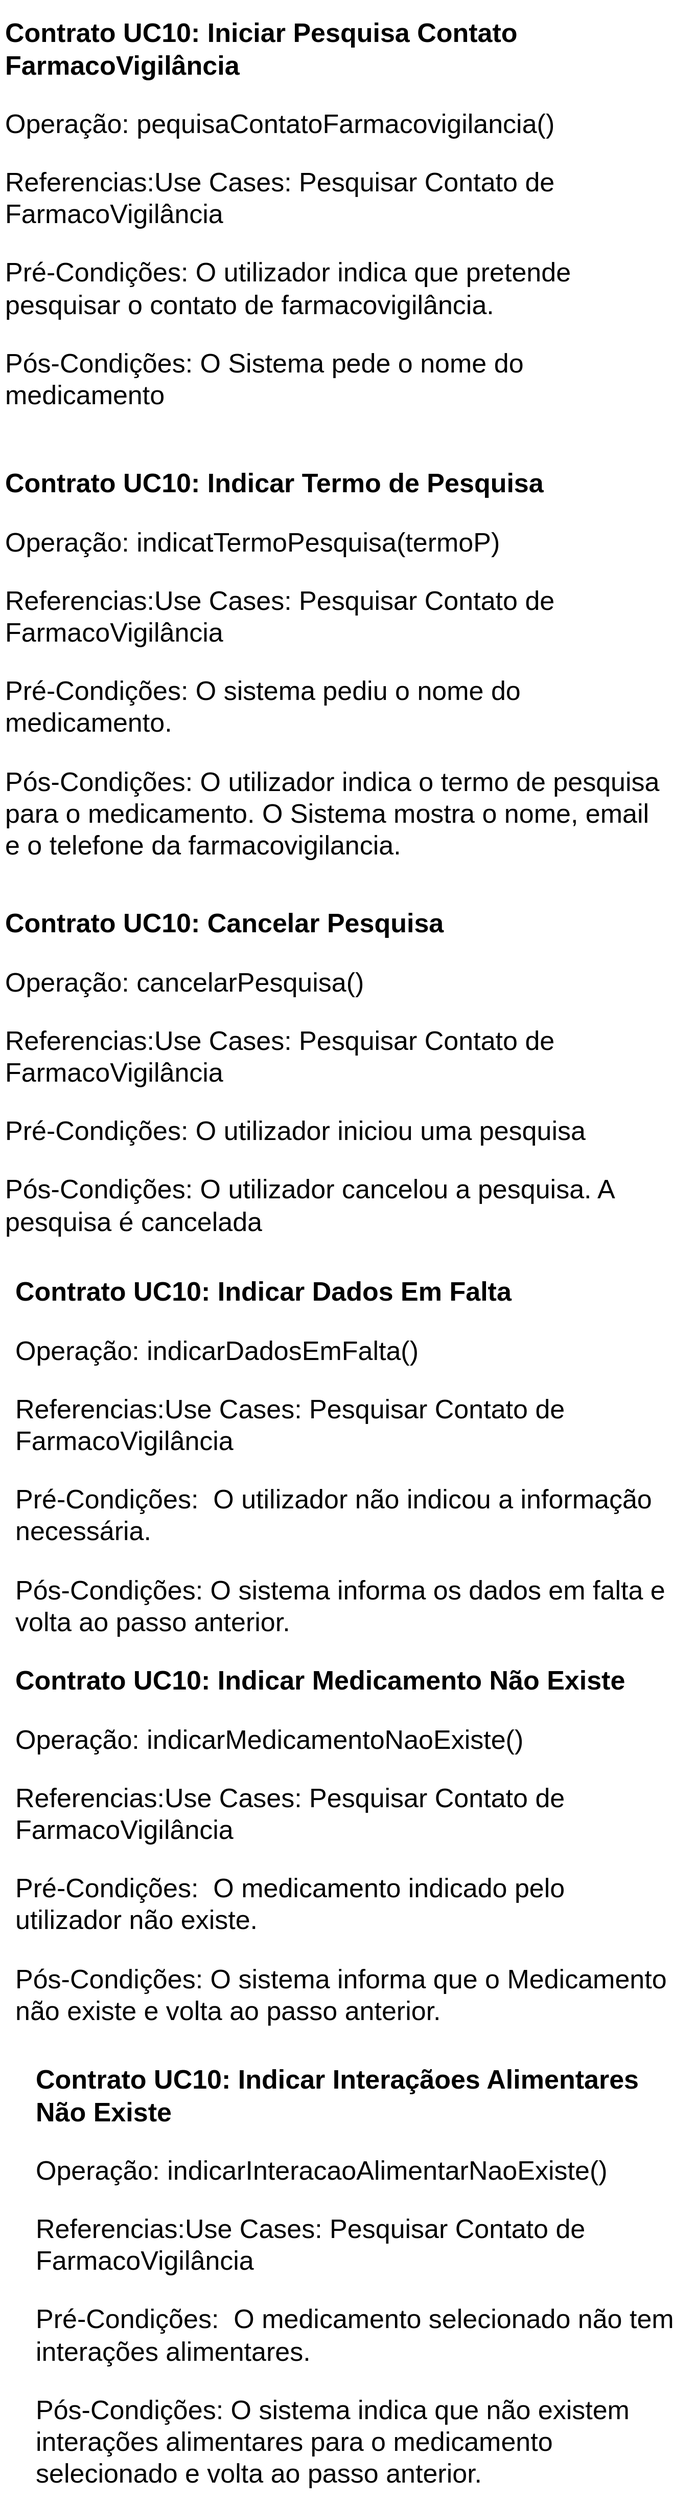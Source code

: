 <mxfile version="22.0.2" type="device">
  <diagram name="Page-1" id="gc7wvjrs76IyHnxh_eSw">
    <mxGraphModel dx="1098" dy="820" grid="0" gridSize="10" guides="1" tooltips="1" connect="1" arrows="1" fold="1" page="1" pageScale="1" pageWidth="827" pageHeight="1169" math="0" shadow="0">
      <root>
        <mxCell id="0" />
        <mxCell id="1" parent="0" />
        <mxCell id="XCKRrSG3KaatJ_3gmuuU-1" value="&lt;h1 style=&quot;font-size: 26px;&quot;&gt;&lt;font style=&quot;font-size: 26px;&quot;&gt;Contrato UC10: Iniciar Pesquisa Contato FarmacoVigilância&lt;/font&gt;&lt;/h1&gt;&lt;p style=&quot;font-size: 26px;&quot;&gt;Operação: pequisaContatoFarmacovigilancia()&lt;/p&gt;&lt;p style=&quot;font-size: 26px;&quot;&gt;Referencias:Use Cases: Pesquisar Contato de FarmacoVigilância&lt;/p&gt;&lt;p style=&quot;font-size: 26px;&quot;&gt;Pré-Condições: O utilizador indica que pretende pesquisar o contato de farmacovigilância.&lt;/p&gt;&lt;p style=&quot;font-size: 26px;&quot;&gt;Pós-Condições: O Sistema pede o nome do medicamento&lt;/p&gt;&lt;p style=&quot;font-size: 26px;&quot;&gt;&lt;br&gt;&lt;/p&gt;&lt;p style=&quot;font-size: 26px;&quot;&gt;&lt;span style=&quot;&quot;&gt;&lt;span style=&quot;white-space: pre;&quot;&gt;&amp;nbsp;&amp;nbsp;&amp;nbsp;&amp;nbsp;&lt;/span&gt;&lt;span style=&quot;&quot;&gt;&lt;span style=&quot;white-space: pre;&quot;&gt;&amp;nbsp;&amp;nbsp;&amp;nbsp;&amp;nbsp;&lt;/span&gt;&lt;/span&gt;&lt;span style=&quot;&quot;&gt;&lt;span style=&quot;white-space: pre;&quot;&gt;&amp;nbsp;&amp;nbsp;&amp;nbsp;&amp;nbsp;&lt;/span&gt;&lt;/span&gt; &lt;/span&gt;&amp;nbsp;&amp;nbsp;&lt;br&gt;&lt;/p&gt;&lt;p style=&quot;font-size: 26px;&quot;&gt;&lt;br&gt;&lt;/p&gt;" style="text;html=1;strokeColor=none;fillColor=none;spacing=5;spacingTop=-20;whiteSpace=wrap;overflow=hidden;rounded=0;" vertex="1" parent="1">
          <mxGeometry x="30" y="30" width="650" height="400" as="geometry" />
        </mxCell>
        <mxCell id="XCKRrSG3KaatJ_3gmuuU-2" value="&lt;h1 style=&quot;font-size: 26px;&quot;&gt;&lt;font style=&quot;font-size: 26px;&quot;&gt;Contrato UC10: Indicar Termo de Pesquisa&lt;/font&gt;&lt;/h1&gt;&lt;p style=&quot;font-size: 26px;&quot;&gt;Operação: indicatTermoPesquisa(termoP)&lt;/p&gt;&lt;p style=&quot;font-size: 26px;&quot;&gt;Referencias:Use Cases: Pesquisar Contato de FarmacoVigilância&lt;/p&gt;&lt;p style=&quot;font-size: 26px;&quot;&gt;Pré-Condições: O sistema pediu o nome do medicamento.&lt;/p&gt;&lt;p style=&quot;font-size: 26px;&quot;&gt;Pós-Condições: O utilizador indica o termo de pesquisa para o medicamento. O Sistema mostra o nome, email e o telefone da farmacovigilancia.&lt;/p&gt;&lt;p style=&quot;font-size: 26px;&quot;&gt;&lt;br&gt;&lt;/p&gt;&lt;p style=&quot;font-size: 26px;&quot;&gt;&lt;span style=&quot;&quot;&gt;&lt;span style=&quot;white-space: pre;&quot;&gt;&amp;nbsp;&amp;nbsp;&amp;nbsp;&amp;nbsp;&lt;/span&gt;&lt;span style=&quot;&quot;&gt;&lt;span style=&quot;white-space: pre;&quot;&gt;&amp;nbsp;&amp;nbsp;&amp;nbsp;&amp;nbsp;&lt;/span&gt;&lt;/span&gt;&lt;span style=&quot;&quot;&gt;&lt;span style=&quot;white-space: pre;&quot;&gt;&amp;nbsp;&amp;nbsp;&amp;nbsp;&amp;nbsp;&lt;/span&gt;&lt;/span&gt; &lt;/span&gt;&amp;nbsp;&amp;nbsp;&lt;br&gt;&lt;/p&gt;&lt;p style=&quot;font-size: 26px;&quot;&gt;&lt;br&gt;&lt;/p&gt;" style="text;html=1;strokeColor=none;fillColor=none;spacing=5;spacingTop=-20;whiteSpace=wrap;overflow=hidden;rounded=0;" vertex="1" parent="1">
          <mxGeometry x="30" y="470" width="650" height="400" as="geometry" />
        </mxCell>
        <mxCell id="XCKRrSG3KaatJ_3gmuuU-3" value="&lt;h1 style=&quot;font-size: 26px;&quot;&gt;&lt;font style=&quot;font-size: 26px;&quot;&gt;Contrato UC10: Cancelar Pesquisa&lt;/font&gt;&lt;/h1&gt;&lt;p style=&quot;font-size: 26px;&quot;&gt;Operação: cancelarPesquisa()&lt;/p&gt;&lt;p style=&quot;font-size: 26px;&quot;&gt;Referencias:Use Cases: Pesquisar Contato de FarmacoVigilância&lt;/p&gt;&lt;p style=&quot;font-size: 26px;&quot;&gt;Pré-Condições: O utilizador iniciou uma pesquisa&lt;/p&gt;&lt;p style=&quot;font-size: 26px;&quot;&gt;Pós-Condições: O utilizador cancelou a pesquisa. A pesquisa é cancelada&lt;/p&gt;&lt;p style=&quot;font-size: 26px;&quot;&gt;&lt;br&gt;&lt;/p&gt;&lt;p style=&quot;font-size: 26px;&quot;&gt;&lt;span style=&quot;&quot;&gt;&lt;span style=&quot;white-space: pre;&quot;&gt;&amp;nbsp;&amp;nbsp;&amp;nbsp;&amp;nbsp;&lt;/span&gt;&lt;span style=&quot;&quot;&gt;&lt;span style=&quot;white-space: pre;&quot;&gt;&amp;nbsp;&amp;nbsp;&amp;nbsp;&amp;nbsp;&lt;/span&gt;&lt;/span&gt;&lt;span style=&quot;&quot;&gt;&lt;span style=&quot;white-space: pre;&quot;&gt;&amp;nbsp;&amp;nbsp;&amp;nbsp;&amp;nbsp;&lt;/span&gt;&lt;/span&gt; &lt;/span&gt;&amp;nbsp;&amp;nbsp;&lt;br&gt;&lt;/p&gt;&lt;p style=&quot;font-size: 26px;&quot;&gt;&lt;br&gt;&lt;/p&gt;" style="text;html=1;strokeColor=none;fillColor=none;spacing=5;spacingTop=-20;whiteSpace=wrap;overflow=hidden;rounded=0;" vertex="1" parent="1">
          <mxGeometry x="30" y="900" width="650" height="340" as="geometry" />
        </mxCell>
        <mxCell id="XCKRrSG3KaatJ_3gmuuU-4" value="&lt;h1 style=&quot;font-size: 26px;&quot;&gt;&lt;font style=&quot;font-size: 26px;&quot;&gt;Contrato UC10: Indicar Dados Em Falta&lt;/font&gt;&lt;/h1&gt;&lt;p style=&quot;font-size: 26px;&quot;&gt;Operação: indicarDadosEmFalta()&lt;/p&gt;&lt;p style=&quot;font-size: 26px;&quot;&gt;Referencias:Use Cases: Pesquisar Contato de FarmacoVigilância&lt;/p&gt;&lt;p style=&quot;font-size: 26px;&quot;&gt;Pré-Condições:&amp;nbsp; O utilizador não indicou a informação necessária.&lt;/p&gt;&lt;p style=&quot;font-size: 26px;&quot;&gt;Pós-Condições: O sistema informa os dados em falta e volta ao passo anterior.&lt;/p&gt;&lt;p style=&quot;font-size: 26px;&quot;&gt;&lt;br&gt;&lt;/p&gt;&lt;p style=&quot;font-size: 26px;&quot;&gt;&lt;span style=&quot;&quot;&gt;&lt;span style=&quot;white-space: pre;&quot;&gt;&amp;nbsp;&amp;nbsp;&amp;nbsp;&amp;nbsp;&lt;/span&gt;&lt;span style=&quot;&quot;&gt;&lt;span style=&quot;white-space: pre;&quot;&gt;&amp;nbsp;&amp;nbsp;&amp;nbsp;&amp;nbsp;&lt;/span&gt;&lt;/span&gt;&lt;span style=&quot;&quot;&gt;&lt;span style=&quot;white-space: pre;&quot;&gt;&amp;nbsp;&amp;nbsp;&amp;nbsp;&amp;nbsp;&lt;/span&gt;&lt;/span&gt; &lt;/span&gt;&amp;nbsp;&amp;nbsp;&lt;br&gt;&lt;/p&gt;&lt;p style=&quot;font-size: 26px;&quot;&gt;&lt;br&gt;&lt;/p&gt;" style="text;html=1;strokeColor=none;fillColor=none;spacing=5;spacingTop=-20;whiteSpace=wrap;overflow=hidden;rounded=0;" vertex="1" parent="1">
          <mxGeometry x="40" y="1260" width="650" height="370" as="geometry" />
        </mxCell>
        <mxCell id="XCKRrSG3KaatJ_3gmuuU-5" value="&lt;h1 style=&quot;font-size: 26px;&quot;&gt;&lt;font style=&quot;font-size: 26px;&quot;&gt;Contrato UC10: Indicar Medicamento Não Existe&lt;/font&gt;&lt;/h1&gt;&lt;p style=&quot;font-size: 26px;&quot;&gt;Operação: indicarMedicamentoNaoExiste()&lt;/p&gt;&lt;p style=&quot;font-size: 26px;&quot;&gt;Referencias:Use Cases: Pesquisar Contato de FarmacoVigilância&lt;/p&gt;&lt;p style=&quot;font-size: 26px;&quot;&gt;Pré-Condições:&amp;nbsp; O medicamento indicado pelo utilizador não existe.&lt;/p&gt;&lt;p style=&quot;font-size: 26px;&quot;&gt;Pós-Condições: O sistema informa que o Medicamento não existe e volta ao passo anterior.&lt;/p&gt;&lt;p style=&quot;font-size: 26px;&quot;&gt;&lt;br&gt;&lt;/p&gt;&lt;p style=&quot;font-size: 26px;&quot;&gt;&lt;span style=&quot;&quot;&gt;&lt;span style=&quot;white-space: pre;&quot;&gt;&amp;nbsp;&amp;nbsp;&amp;nbsp;&amp;nbsp;&lt;/span&gt;&lt;span style=&quot;&quot;&gt;&lt;span style=&quot;white-space: pre;&quot;&gt;&amp;nbsp;&amp;nbsp;&amp;nbsp;&amp;nbsp;&lt;/span&gt;&lt;/span&gt;&lt;span style=&quot;&quot;&gt;&lt;span style=&quot;white-space: pre;&quot;&gt;&amp;nbsp;&amp;nbsp;&amp;nbsp;&amp;nbsp;&lt;/span&gt;&lt;/span&gt; &lt;/span&gt;&amp;nbsp;&amp;nbsp;&lt;br&gt;&lt;/p&gt;&lt;p style=&quot;font-size: 26px;&quot;&gt;&lt;br&gt;&lt;/p&gt;" style="text;html=1;strokeColor=none;fillColor=none;spacing=5;spacingTop=-20;whiteSpace=wrap;overflow=hidden;rounded=0;" vertex="1" parent="1">
          <mxGeometry x="40" y="1640" width="650" height="370" as="geometry" />
        </mxCell>
        <mxCell id="XCKRrSG3KaatJ_3gmuuU-6" value="&lt;h1 style=&quot;font-size: 26px;&quot;&gt;&lt;font style=&quot;font-size: 26px;&quot;&gt;Contrato UC10: Indicar Interaçãoes Alimentares Não Existe&lt;/font&gt;&lt;/h1&gt;&lt;p style=&quot;font-size: 26px;&quot;&gt;Operação: indicarInteracaoAlimentarNaoExiste()&lt;/p&gt;&lt;p style=&quot;font-size: 26px;&quot;&gt;Referencias:Use Cases: Pesquisar Contato de FarmacoVigilância&lt;/p&gt;&lt;p style=&quot;font-size: 26px;&quot;&gt;Pré-Condições:&amp;nbsp; O medicamento selecionado não tem interações alimentares.&lt;/p&gt;&lt;p style=&quot;font-size: 26px;&quot;&gt;Pós-Condições: O sistema indica que não existem interações alimentares para o medicamento selecionado e volta ao passo anterior.&lt;/p&gt;&lt;p style=&quot;font-size: 26px;&quot;&gt;&lt;br&gt;&lt;/p&gt;&lt;p style=&quot;font-size: 26px;&quot;&gt;&lt;span style=&quot;&quot;&gt;&lt;span style=&quot;white-space: pre;&quot;&gt;&amp;nbsp;&amp;nbsp;&amp;nbsp;&amp;nbsp;&lt;/span&gt;&lt;span style=&quot;&quot;&gt;&lt;span style=&quot;white-space: pre;&quot;&gt;&amp;nbsp;&amp;nbsp;&amp;nbsp;&amp;nbsp;&lt;/span&gt;&lt;/span&gt;&lt;span style=&quot;&quot;&gt;&lt;span style=&quot;white-space: pre;&quot;&gt;&amp;nbsp;&amp;nbsp;&amp;nbsp;&amp;nbsp;&lt;/span&gt;&lt;/span&gt; &lt;/span&gt;&amp;nbsp;&amp;nbsp;&lt;br&gt;&lt;/p&gt;&lt;p style=&quot;font-size: 26px;&quot;&gt;&lt;br&gt;&lt;/p&gt;" style="text;html=1;strokeColor=none;fillColor=none;spacing=5;spacingTop=-20;whiteSpace=wrap;overflow=hidden;rounded=0;" vertex="1" parent="1">
          <mxGeometry x="60" y="2030" width="650" height="432" as="geometry" />
        </mxCell>
      </root>
    </mxGraphModel>
  </diagram>
</mxfile>
